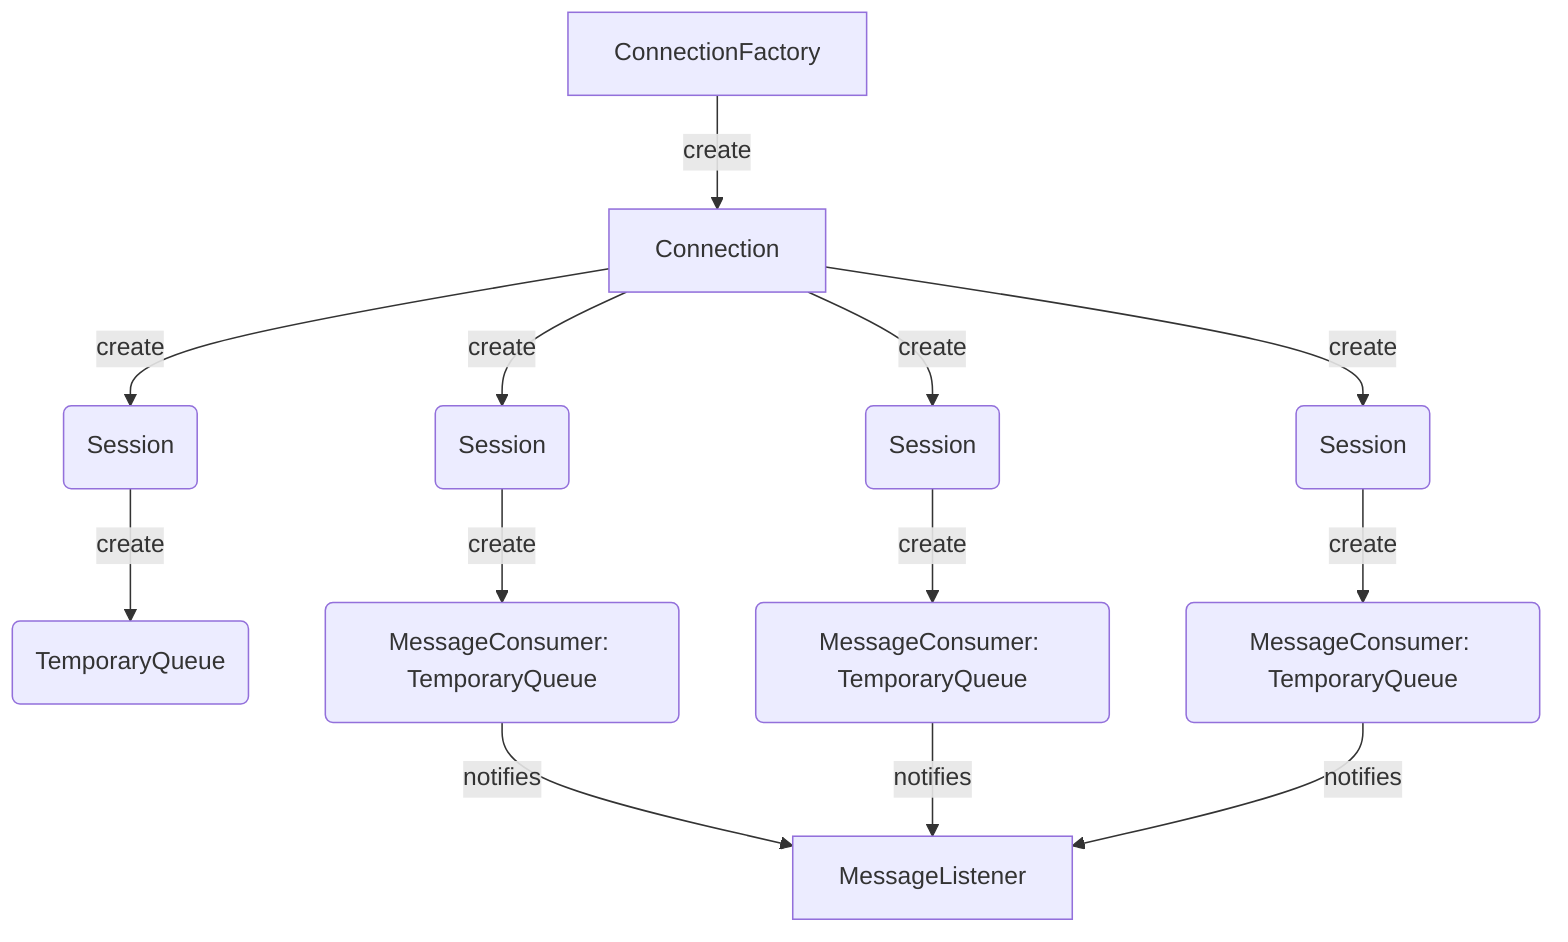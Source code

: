 graph TD
  X[ConnectionFactory] -->|create| A
  A[Connection] -->|create| B(Session)
  B --> |create| C(TemporaryQueue)
  A -->|create| D(Session)
  D -->|create| E(MessageConsumer: TemporaryQueue)
  E -->|notifies|F[MessageListener]
  A -->|create| G(Session)
  G -->|create| H(MessageConsumer: TemporaryQueue)
  H -->|notifies|F
  A -->|create| I(Session)
  I -->|create| J(MessageConsumer: TemporaryQueue)
  J -->|notifies|F